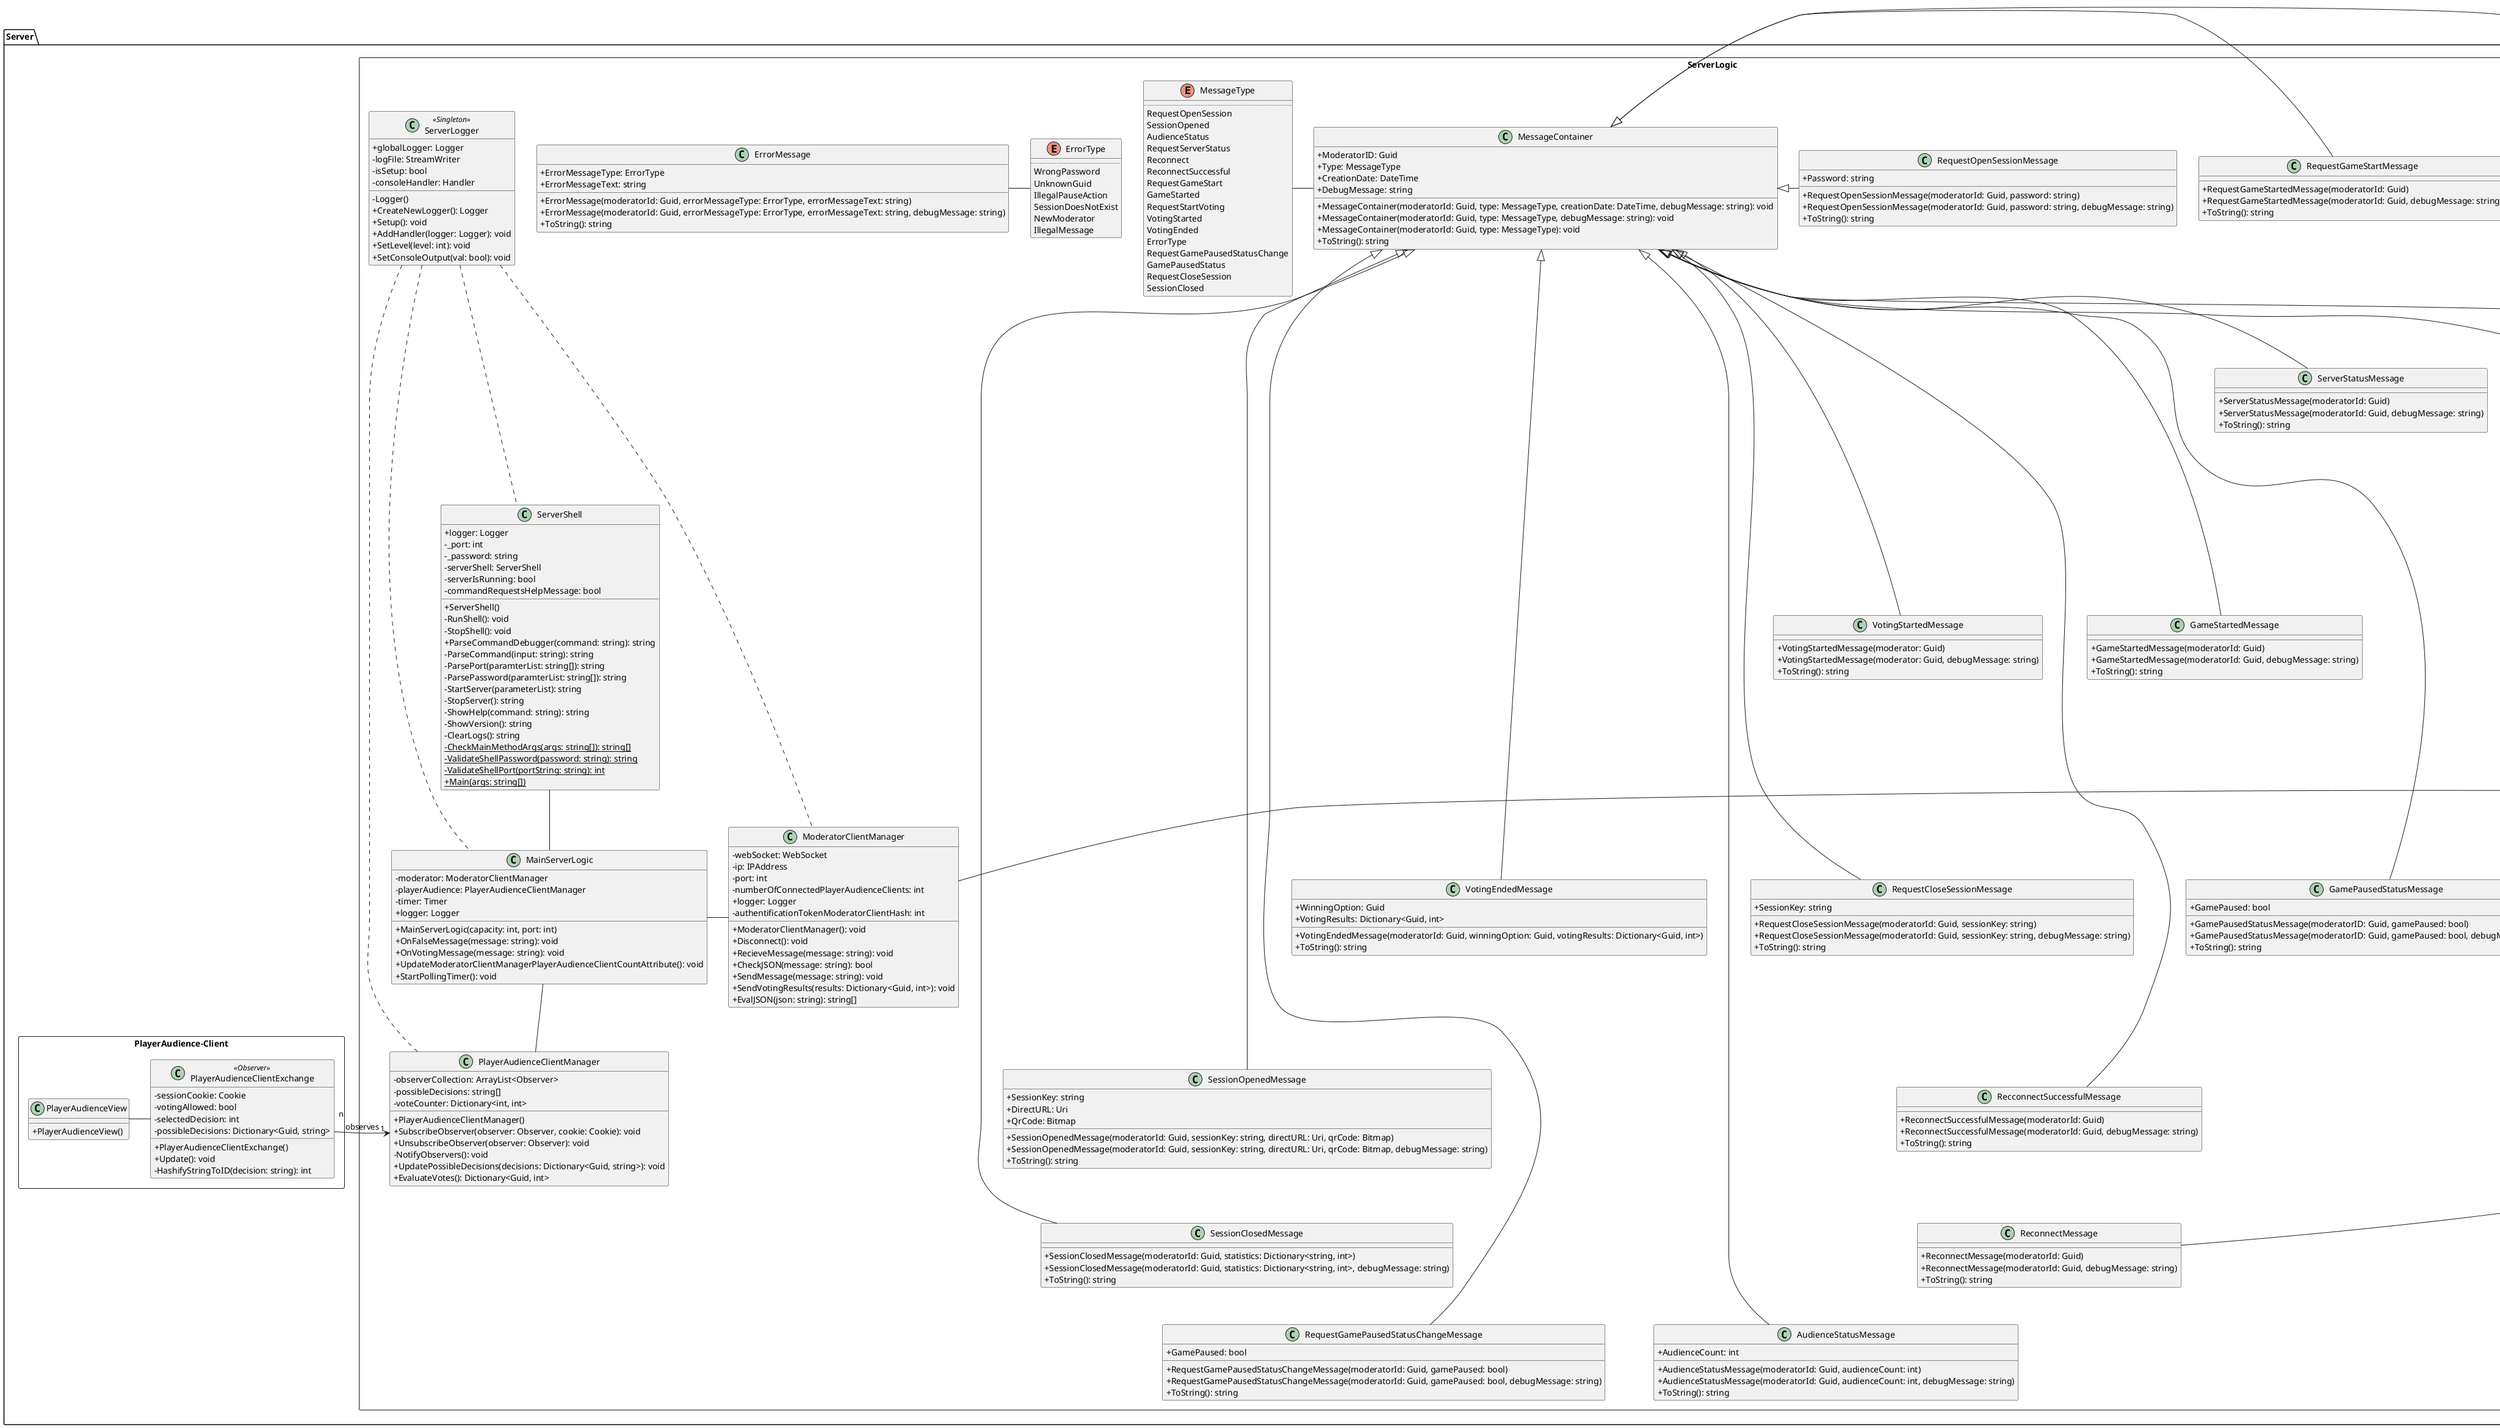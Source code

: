 @startuml

skinparam classAttributeIconSize 0

package "Moderator-Client" {

  class StoryEvent {
    {field} -eventId: int
    {field} -description: string
    {field} -parent: StoryEvent
    {field} -children: StoryEvent[]
    {method} +StoryEvent(parent: StoryEvent, id: int)
    {method} +AddChild(): void
  }

  class StoryGraph {
    {field} -character: Character
    {field} -root: StoryEvent
    {field} -currentEvent: StoryEvent
    {method} +StoryGraph(id: int)
    {method} +LoadGraphFromFile(filepath: string): Graph
    {method} +SaveGraphToFile(filepath: string): void
    {method} +GetNextPossibleEvent(): StoryEvent[]
    {method} +SetCurrentEvent(newCurrentEvent: StoryEvent): void
    {method} +GetNextStoryEventById(id: int): StoryEvent
  }

  class "ModeratorView" as mf {
    {field} -startedOnline: bool
    {method} +ModeratorView()
    {method} +PausePolling(val: bool): void
    {method} +OfflineMode(val: bool): void
  }

  class "ModeratorClientExchange" as mcei{
    {field} -webSocket: WebSocket
    {field} -authentificationGuid: Guid
    {field} -timeoutDuration: int
    {method} +ModeratorClientExchange()
    {method} +SendMessage(message: string): void
    {method} +EvalJSON(json: string): bool
    {method} +GetVotingResults(): int
    {method} +MakeJSON(): string
    {method} +EnterPassword(pw: string): void
  }

  class Skills {
    {field} -communication: int
    {field} -analytics: int
    {field} -partying: int
    {field} -programming: int
    {method} + Skills(commu: int, analy: int, party: int, progr: int)
    {method} + UpdateCommunicationSkill(value: int): void
    {method} + UpdateAnalyticsSkill(value: int): void
    {method} + UpdatePartyingSkill(value: int): void
    {method} + UpdateProgrammingSkill(value: int): void
  }

  class Character {
    {field} -abilities: Skills
    {field} -name: string
    {method} +Character()
  }
  
  StoryEvent "n" --* "1" StoryGraph
  StoryGraph -- mf
  StoryGraph -- Character
  Character -- Skills
  mf -- mcei
  StoryGraph --- mcei
}

package "Server" {
   

  package "ServerLogic" <<Rectangle>>{
    class "ServerShell" as ss {
      {field} +logger: Logger
      {field} -_port: int
      {field} -_password: string
      {field} -serverShell: ServerShell
      {field} -serverIsRunning: bool
      {field} -commandRequestsHelpMessage: bool
      {method} +ServerShell()
      {method} -RunShell(): void
      {method} -StopShell(): void
      {method} +ParseCommandDebugger(command: string): string
      {method} -ParseCommand(input: string): string
      {method} -ParsePort(paramterList: string[]): string
      {method} -ParsePassword(paramterList: string[]): string
      {method} -StartServer(parameterList): string
      {method} -StopServer(): string
      {method} -ShowHelp(command: string): string
      {method} -ShowVersion(): string
      {method} -ClearLogs(): string
      {static} -CheckMainMethodArgs(args: string[]): string[]
      {static} -ValidateShellPassword(password: string): string
      {static} -ValidateShellPort(portString: string): int
      {static} +Main(args: string[])
    }
    

    class "MessageContainer" as messCont {
      {field} +ModeratorID: Guid
      {field} +Type: MessageType
      {field} +CreationDate: DateTime
      {field} +DebugMessage: string
      {method} +MessageContainer(moderatorId: Guid, type: MessageType, creationDate: DateTime, debugMessage: string): void
      {method} +MessageContainer(moderatorId: Guid, type: MessageType, debugMessage: string): void
      {method} +MessageContainer(moderatorId: Guid, type: MessageType): void
      {method} +ToString(): string
    }

    class "AudienceStatusMessage" as audStatMess {
      {field} +AudienceCount: int
      {method} +AudienceStatusMessage(moderatorId: Guid, audienceCount: int)
      {method} +AudienceStatusMessage(moderatorId: Guid, audienceCount: int, debugMessage: string)
      {method} +ToString(): string
    }

    class "ErrorMessage" as errMess{
      {field} +ErrorMessageType: ErrorType
      {field} +ErrorMessageText: string
      {method} +ErrorMessage(moderatorId: Guid, errorMessageType: ErrorType, errorMessageText: string)
      {method} +ErrorMessage(moderatorId: Guid, errorMessageType: ErrorType, errorMessageText: string, debugMessage: string)
      {method} +ToString(): string
    }

    class "GamePausedStatusMessage" as gaPaStatMess{
      {field} +GamePaused: bool
      {method} +GamePausedStatusMessage(moderatorID: Guid, gamePaused: bool)
      {method} +GamePausedStatusMessage(moderatorID: Guid, gamePaused: bool, debugMessage: string)
      {method} +ToString(): string
    }

    class "GameStartedMessage" as gaStartMess{
      {method} +GameStartedMessage(moderatorId: Guid)
      {method} +GameStartedMessage(moderatorId: Guid, debugMessage: string)
      {method} +ToString(): string
    }

    class "ReconnectMessage" as reconnMess{
      {method} +ReconnectMessage(moderatorId: Guid)
      {method} +ReconnectMessage(moderatorId: Guid, debugMessage: string)
      {method} +ToString(): string
    }

    class "RecconnectSuccessfulMessage" as reconnSuccMess{
      {method} +ReconnectSuccessfulMessage(moderatorId: Guid)
      {method} +ReconnectSuccessfulMessage(moderatorId: Guid, debugMessage: string)
      {method} +ToString(): string
    }

    class "RequestCloseSessionMessage" as reqCloseSessMess{
      {field} +SessionKey: string
      {method} +RequestCloseSessionMessage(moderatorId: Guid, sessionKey: string)
      {method} +RequestCloseSessionMessage(moderatorId: Guid, sessionKey: string, debugMessage: string)
      {method} +ToString(): string
    }

    class "RequestGamePausedStatusChangeMessage" as reqGaPaStatMess{
      {field} +GamePaused: bool
      {method} +RequestGamePausedStatusChangeMessage(moderatorId: Guid, gamePaused: bool)
      {method} +RequestGamePausedStatusChangeMessage(moderatorId: Guid, gamePaused: bool, debugMessage: string)
      {method} +ToString(): string
    }

    class "RequestGameStartMessage" as reqGaStartMess{
      {method} +RequestGameStartedMessage(moderatorId: Guid)
      {method} +RequestGameStartedMessage(moderatorId: Guid, debugMessage: string)
      {method} +ToString(): string
    }

    class "RequestOpenSessionMessage" as reqOpSessMess{
      {field} +Password: string
      {method} +RequestOpenSessionMessage(moderatorId: Guid, password: string)
      {method} +RequestOpenSessionMessage(moderatorId: Guid, password: string, debugMessage: string)
      {method} +ToString(): string
    }

    class "RequestServerStatusMessage" as reqServStatMess{
      {method} +RequestServerStatusMessage(moderatorId: Guid)
      {method} +RequestServerStatusMessage(moderatorId: Guid, debugMessage: string)
      {method} +ToString(): string
    }

    class "RequestStartVotingMessage" as reqStartVotMess{
      {field} +VotingTime: int
      {field} +VotingOptions: Dictionary<Guid, string>
      {method} +RequestStartVotingMessage(moderatorId: Guid, votingTime: int, votingOptions: Dictionary<Guid, string>)
      {method} +RequestStartVotingMessage(moderatorId: Guid, votingTime: int, votingOptions: Dictionary<Guid, string>, debugMessage: string)
      {method} +ToString(): string
    }

    class "ServerStatusMessage" as servStatMess{
      {method} +ServerStatusMessage(moderatorId: Guid)
      {method} +ServerStatusMessage(moderatorId: Guid, debugMessage: string)
      {method} +ToString(): string
    }

    class "SessionClosedMessage" as sessClosedMess{
      {method} +SessionClosedMessage(moderatorId: Guid, statistics: Dictionary<string, int>)
      {method} +SessionClosedMessage(moderatorId: Guid, statistics: Dictionary<string, int>, debugMessage: string)
      {method} +ToString(): string
    }

    class "SessionOpenedMessage" as sessOpMess{
      {field} +SessionKey: string
      {field} +DirectURL: Uri
      {field} +QrCode: Bitmap
      {method} +SessionOpenedMessage(moderatorId: Guid, sessionKey: string, directURL: Uri, qrCode: Bitmap)
      {method} +SessionOpenedMessage(moderatorId: Guid, sessionKey: string, directURL: Uri, qrCode: Bitmap, debugMessage: string)
      {method} +ToString(): string
    }

    class "VotingEndedMessage" as votEndMess{
      {field} +WinningOption: Guid
      {field} +VotingResults: Dictionary<Guid, int>
      {method} +VotingEndedMessage(moderatorId: Guid, winningOption: Guid, votingResults: Dictionary<Guid, int>)
      {method} +ToString(): string
    }

    class "VotingStartedMessage" as votStartMess{
      {method} +VotingStartedMessage(moderator: Guid)
      {method} +VotingStartedMessage(moderator: Guid, debugMessage: string)
      {method} +ToString(): string
    }

    skinparam enum{
      BackgroundColor Wheat
      BorderColor Wheat
    }

    enum "ErrorType" as errorType {
      ..
      WrongPassword
      UnknownGuid
      IllegalPauseAction
      SessionDoesNotExist
      NewModerator
      IllegalMessage
    }

    enum "MessageType" as messType{
      ..
      RequestOpenSession
      SessionOpened
      AudienceStatus
      RequestServerStatus
      Reconnect
      ReconnectSuccessful
      RequestGameStart
      GameStarted
      RequestStartVoting
      VotingStarted
      VotingEnded
      ErrorType
      RequestGamePausedStatusChange
      GamePausedStatus
      RequestCloseSession
      SessionClosed
    }


    class "ModeratorClientManager" as cm {
      {field} -webSocket: WebSocket
      {field} -ip: IPAddress
      {field} -port: int
      {field} -numberOfConnectedPlayerAudienceClients: int
      {field} +logger: Logger
      {field} -authentificationTokenModeratorClientHash: int
      {method} +ModeratorClientManager(): void
      {method} +Disconnect(): void
      {method} +RecieveMessage(message: string): void
      {method} +CheckJSON(message: string): bool
      {method} +SendMessage(message: string): void
      {method} +SendVotingResults(results: Dictionary<Guid, int>): void
      {method} +EvalJSON(json: string): string[]

    }    

    class "MainServerLogic" as msl {
      {field} -moderator: ModeratorClientManager
      {field} -playerAudience: PlayerAudienceClientManager
      {field} -timer: Timer
      {field} +logger: Logger
      {method} +MainServerLogic(capacity: int, port: int)
      {method} +OnFalseMessage(message: string): void
      {method} +OnVotingMessage(message: string): void
      {method} +UpdateModeratorClientManagerPlayerAudienceClientCountAttribute(): void
      {method} +StartPollingTimer(): void
    }

    class "PlayerAudienceClientManager" as api {
        {field} -observerCollection: ArrayList<Observer>
        {field} -possibleDecisions: string[]
        {field} -voteCounter: Dictionary<int, int>
        {method} +PlayerAudienceClientManager()
        {method} +SubscribeObserver(observer: Observer, cookie: Cookie): void
        {method} +UnsubscribeObserver(observer: Observer): void
        {method} -NotifyObservers(): void
        {method} +UpdatePossibleDecisions(decisions: Dictionary<Guid, string>): void
        {method} +EvaluateVotes(): Dictionary<Guid, int>
  }

    class "ServerLogger" as sl <<Singleton>> {
      {field} +globalLogger: Logger
      {field} -logFile: StreamWriter
      {field} -isSetup: bool
      {field} -consoleHandler: Handler
      {method} -Logger()
      {method} +CreateNewLogger(): Logger
      {method} +Setup(): void
      {method} +AddHandler(logger: Logger): void
      {method} +SetLevel(level: int): void
      {method} +SetConsoleOutput(val: bool): void
    }
  }
  package "PlayerAudience-Client" <<Rectangle>>{  
    class "PlayerAudienceClientExchange" as pace <<Observer>>{
      {field} -sessionCookie: Cookie
      {field} -votingAllowed: bool
      {field} -selectedDecision: int
      {field} -possibleDecisions: Dictionary<Guid, string>
      {method} +PlayerAudienceClientExchange()
      {method} +Update(): void
      {method} -HashifyStringToID(decision: string): int
    }

    class "PlayerAudienceView" as pav {
      {method} +PlayerAudienceView()
    }
  }
  ss -- msl
  msl - cm
  msl -down- api
  sl ... cm
  sl ... msl
  sl ... api
  sl ... ss
  pace -left- pav
  api "1" <-right- "n" pace : observes
  messCont <|- audStatMess
  messCont <|- gaPaStatMess
  messCont <|- gaStartMess
  messCont <|- reconnMess
  messCont <|- reconnSuccMess
  messCont <|- reqCloseSessMess
  messCont <|- reqGaPaStatMess
  messCont <|- reqGaStartMess
  messCont <|- reqOpSessMess
  messCont <|- reqServStatMess
  messCont <|- reqStartVotMess
  messCont <|- servStatMess
  messCont <|- sessClosedMess
  messCont <|- sessOpMess
  messCont <|- votEndMess
  messCont <|- votStartMess
  messCont -left- messType
  errMess - errorType

  votStartMess -[hidden]- votEndMess
  votEndMess -[hidden]- sessOpMess
  sessOpMess -[hidden]- sessClosedMess
  sessClosedMess -[hidden]- reqGaPaStatMess
  reqCloseSessMess -[hidden]- reconnSuccMess
  reconnSuccMess -[hidden]- reconnMess
  servStatMess -[hidden]- reqStartVotMess
  reqStartVotMess -[hidden]-reqServStatMess
  reqServStatMess -[hidden]- gaStartMess
  gaStartMess -[hidden]-gaPaStatMess
  reconnMess -[hidden]- audStatMess
  reqStartVotMess -[hidden]- servStatMess
  servStatMess -[hidden]- votStartMess
  votStartMess -[hidden]-reqCloseSessMess

  
}

mcei -right- cm

@enduml